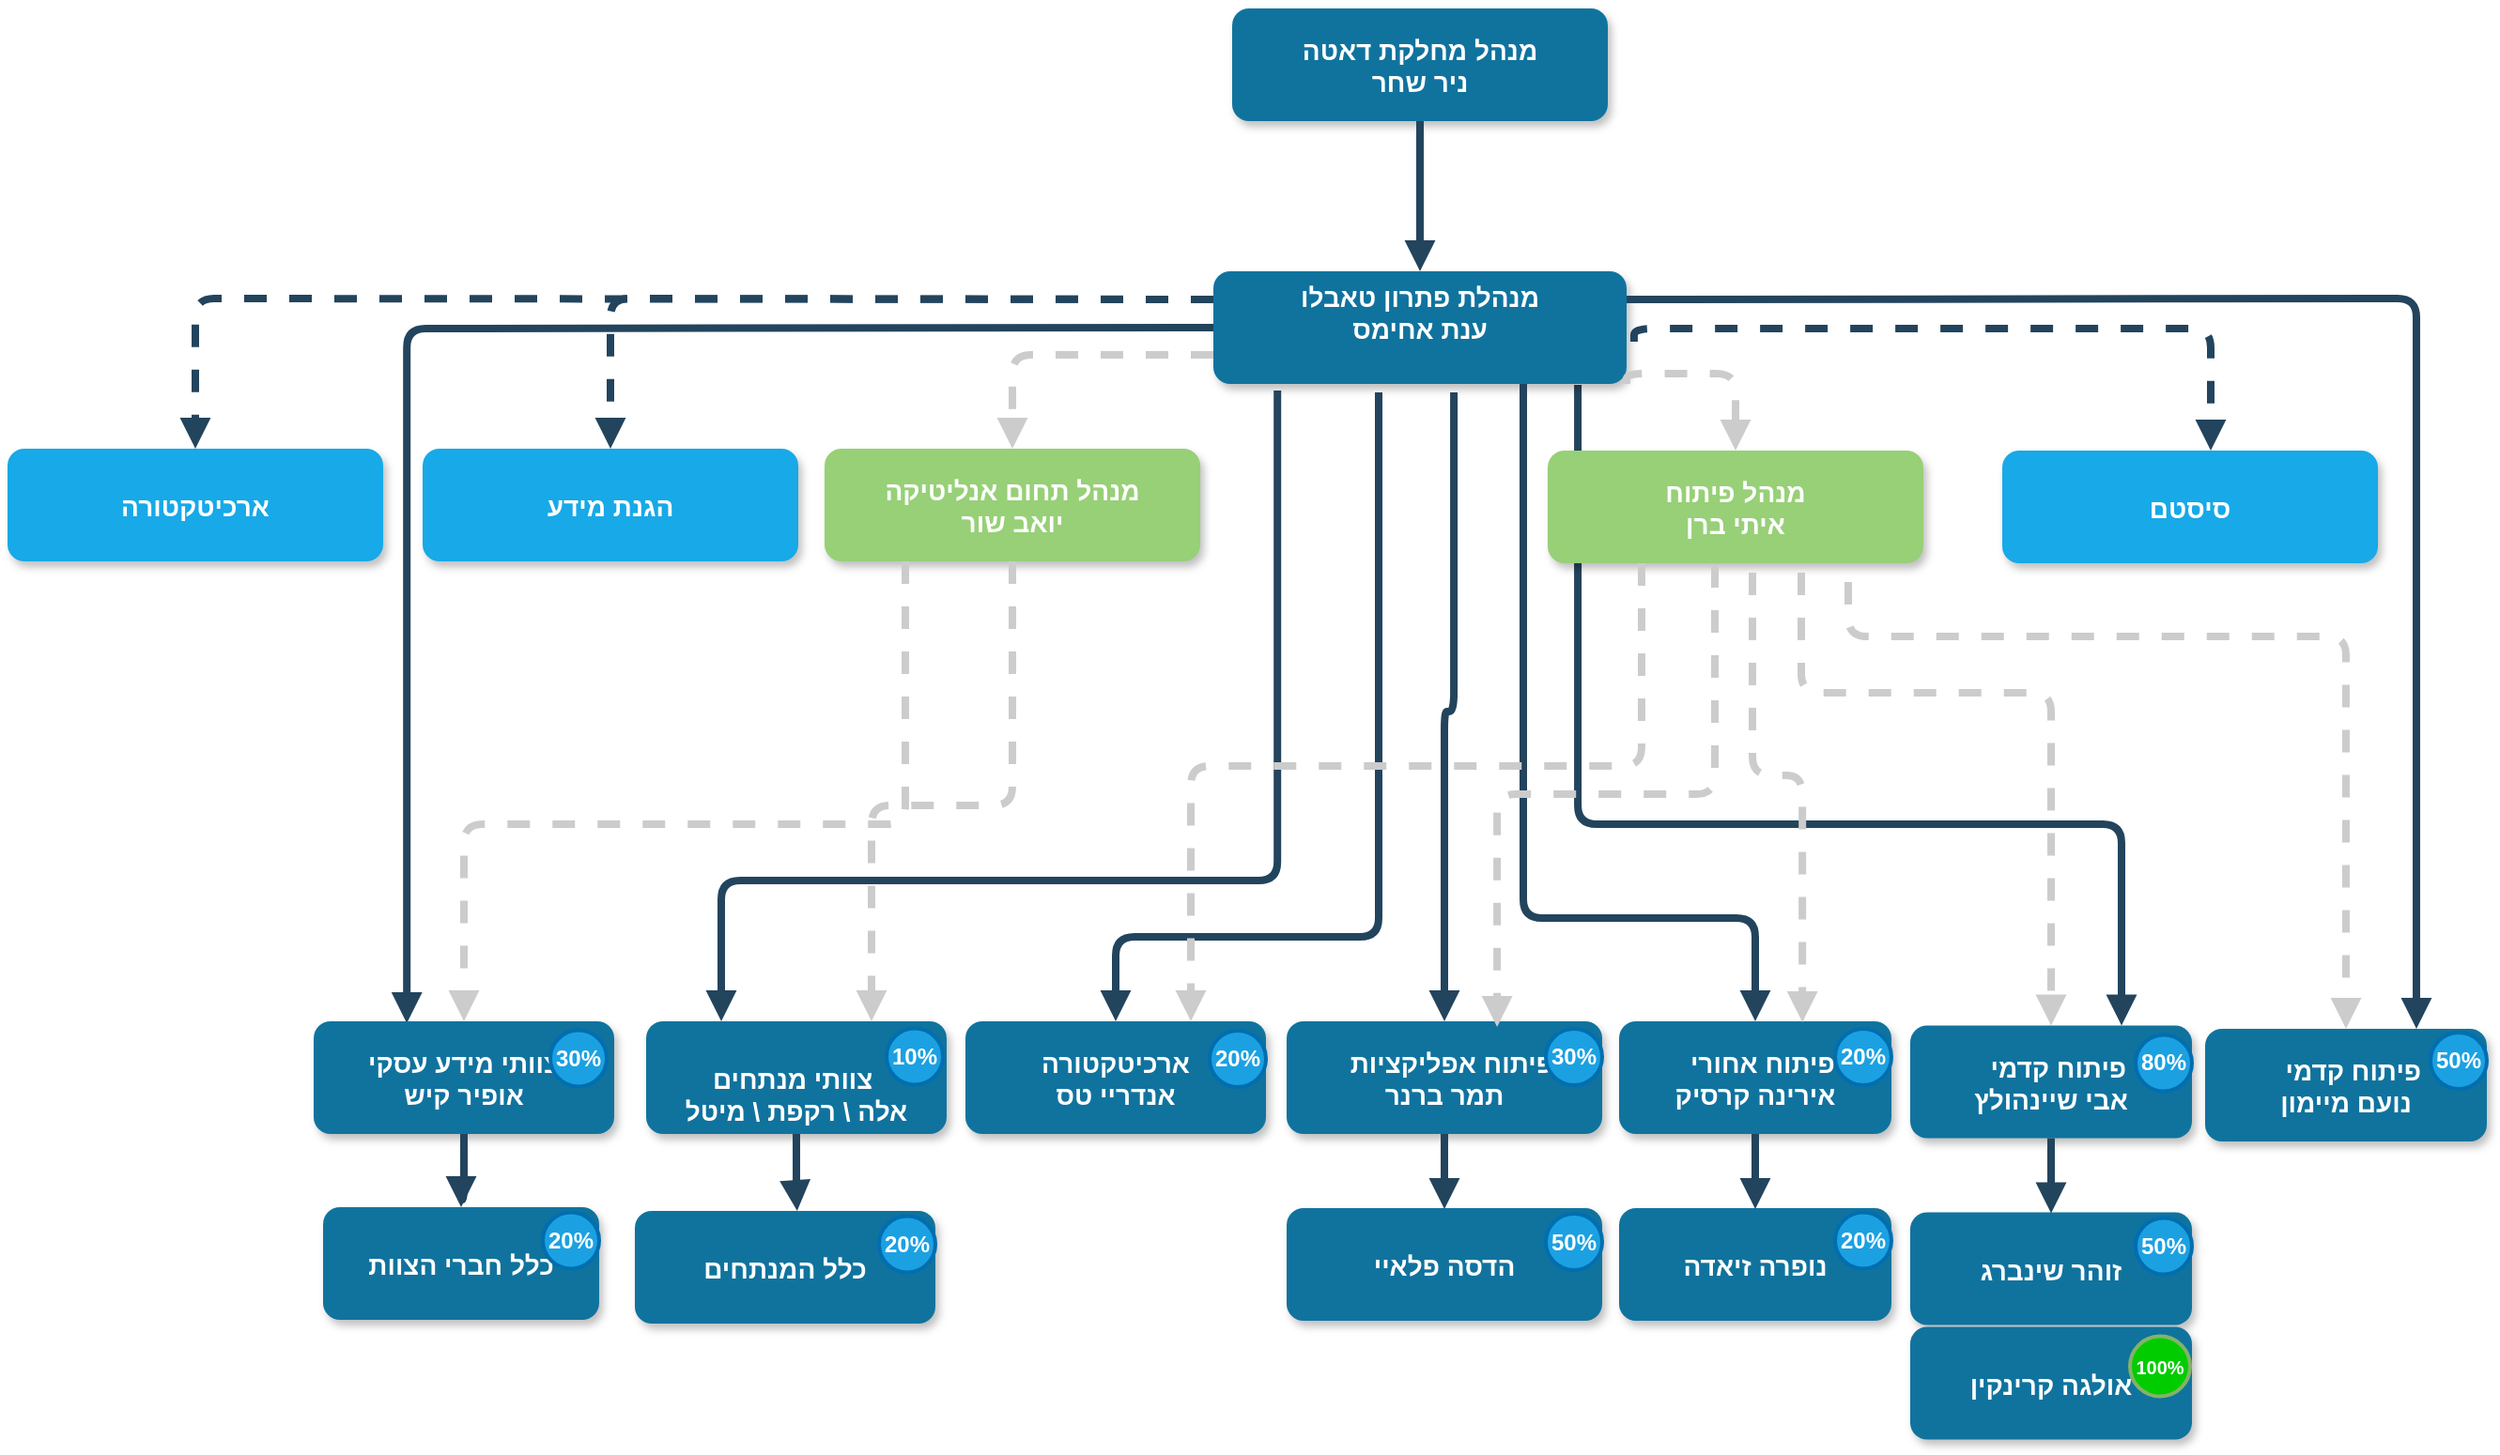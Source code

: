 <mxfile version="22.1.16" type="github">
  <diagram name="Page-1" id="97916047-d0de-89f5-080d-49f4d83e522f">
    <mxGraphModel dx="1194" dy="728" grid="1" gridSize="10" guides="1" tooltips="1" connect="1" arrows="1" fold="1" page="1" pageScale="1.5" pageWidth="1169" pageHeight="827" background="none" math="0" shadow="0">
      <root>
        <mxCell id="0" />
        <mxCell id="1" parent="0" />
        <mxCell id="14sCDKMBMeuCPlmQCyw3-85" value="" style="edgeStyle=elbowEdgeStyle;elbow=vertical;strokeWidth=4;endArrow=block;endFill=1;fontStyle=1;strokeColor=#23445D;entryX=0.75;entryY=0;entryDx=0;entryDy=0;exitX=0.882;exitY=1.008;exitDx=0;exitDy=0;exitPerimeter=0;" edge="1" parent="1" source="3" target="14sCDKMBMeuCPlmQCyw3-57">
          <mxGeometry x="342" y="285.5" width="100" height="100" as="geometry">
            <mxPoint x="837" y="416" as="sourcePoint" />
            <mxPoint x="1065" y="760" as="targetPoint" />
            <Array as="points">
              <mxPoint x="1040" y="640" />
              <mxPoint x="1190" y="660" />
              <mxPoint x="1180" y="660" />
              <mxPoint x="930" y="770" />
              <mxPoint x="982" y="685.5" />
            </Array>
          </mxGeometry>
        </mxCell>
        <mxCell id="14sCDKMBMeuCPlmQCyw3-86" value="" style="edgeStyle=elbowEdgeStyle;elbow=vertical;strokeWidth=4;endArrow=block;endFill=1;fontStyle=1;strokeColor=#23445D;exitX=0;exitY=0.5;exitDx=0;exitDy=0;entryX=0.31;entryY=0.017;entryDx=0;entryDy=0;entryPerimeter=0;" edge="1" parent="1" source="3" target="14sCDKMBMeuCPlmQCyw3-72">
          <mxGeometry x="-39" y="304" width="100" height="100" as="geometry">
            <mxPoint x="643.1" y="370" as="sourcePoint" />
            <mxPoint x="220" y="730.98" as="targetPoint" />
            <Array as="points">
              <mxPoint x="390" y="376" />
            </Array>
          </mxGeometry>
        </mxCell>
        <mxCell id="rTIktwFIz4IESTL18eKh-55" value="הגנת מידע" style="rounded=1;fillColor=#17A9E8;strokeColor=none;shadow=1;gradientColor=none;fontStyle=1;fontColor=#FFFFFF;fontSize=14;" parent="1" vertex="1">
          <mxGeometry x="241" y="440" width="200" height="60" as="geometry" />
        </mxCell>
        <mxCell id="14sCDKMBMeuCPlmQCyw3-66" value="כלל המנתחים" style="rounded=1;fillColor=#10739E;strokeColor=none;shadow=1;gradientColor=none;fontStyle=1;fontColor=#FFFFFF;fontSize=14;" vertex="1" parent="1">
          <mxGeometry x="354" y="846" width="160" height="60" as="geometry" />
        </mxCell>
        <mxCell id="2" value="מנהל מחלקת דאטה&#xa;ניר שחר" style="rounded=1;fillColor=#10739E;strokeColor=none;shadow=1;gradientColor=none;fontStyle=1;fontColor=#FFFFFF;fontSize=14;" parent="1" vertex="1">
          <mxGeometry x="672" y="205.5" width="200" height="60" as="geometry" />
        </mxCell>
        <mxCell id="3" value="מנהלת פתרון טאבלו&#xa;ענת אחימס&#xa;" style="rounded=1;fillColor=#10739E;strokeColor=none;shadow=1;gradientColor=none;fontStyle=1;fontColor=#FFFFFF;fontSize=14;" parent="1" vertex="1">
          <mxGeometry x="662" y="345.5" width="220" height="60" as="geometry" />
        </mxCell>
        <mxCell id="7" value="מנהל פיתוח&#xa;איתי ברן" style="rounded=1;fillColor=#97D077;strokeColor=none;shadow=1;gradientColor=none;fontStyle=1;fontColor=#FFFFFF;fontSize=14;" parent="1" vertex="1">
          <mxGeometry x="840" y="441" width="200" height="60" as="geometry" />
        </mxCell>
        <mxCell id="9" value="&#xa;צוותי מנתחים &#xa;אלה \ רקפת \ מיטל" style="rounded=1;fillColor=#10739E;strokeColor=none;shadow=1;gradientColor=none;fontStyle=1;fontColor=#FFFFFF;fontSize=14;" parent="1" vertex="1">
          <mxGeometry x="360" y="745" width="160" height="60" as="geometry" />
        </mxCell>
        <mxCell id="13" value="  פיתוח אחורי&#xa;אירינה קרסיק" style="rounded=1;fillColor=#10739E;strokeColor=none;shadow=1;gradientColor=none;fontStyle=1;fontColor=#FFFFFF;fontSize=14;" parent="1" vertex="1">
          <mxGeometry x="878" y="745" width="145" height="60" as="geometry" />
        </mxCell>
        <mxCell id="19" value="נופרה זיאדה" style="rounded=1;fillColor=#10739E;strokeColor=none;shadow=1;gradientColor=none;fontStyle=1;fontColor=#FFFFFF;fontSize=14;" parent="1" vertex="1">
          <mxGeometry x="878" y="844.5" width="145" height="60" as="geometry" />
        </mxCell>
        <mxCell id="23" value="ארכיטקטורה&#xa;אנדריי טס" style="rounded=1;fillColor=#10739E;strokeColor=none;shadow=1;gradientColor=none;fontStyle=1;fontColor=#FFFFFF;fontSize=14;" parent="1" vertex="1">
          <mxGeometry x="530" y="745" width="160" height="60" as="geometry" />
        </mxCell>
        <mxCell id="29" value="" style="edgeStyle=elbowEdgeStyle;elbow=vertical;strokeWidth=4;endArrow=block;endFill=1;fontStyle=1;strokeColor=#23445D;" parent="1" source="2" target="3" edge="1">
          <mxGeometry x="22" y="165.5" width="100" height="100" as="geometry">
            <mxPoint x="22" y="265.5" as="sourcePoint" />
            <mxPoint x="122" y="165.5" as="targetPoint" />
          </mxGeometry>
        </mxCell>
        <mxCell id="37" value="" style="edgeStyle=elbowEdgeStyle;elbow=vertical;strokeWidth=4;endArrow=block;endFill=1;fontStyle=1;strokeColor=#23445D;exitX=0.5;exitY=1;exitDx=0;exitDy=0;entryX=0.5;entryY=0;entryDx=0;entryDy=0;" parent="1" source="13" target="19" edge="1">
          <mxGeometry x="130" y="362" width="100" height="100" as="geometry">
            <mxPoint x="946" y="791.5" as="sourcePoint" />
            <mxPoint x="926" y="1001" as="targetPoint" />
            <Array as="points">
              <mxPoint x="918" y="845" />
              <mxPoint x="956" y="831.5" />
            </Array>
          </mxGeometry>
        </mxCell>
        <mxCell id="38" value="" style="edgeStyle=elbowEdgeStyle;elbow=vertical;strokeWidth=4;endArrow=block;endFill=1;fontStyle=1;strokeColor=#23445D;exitX=0.155;exitY=1.058;exitDx=0;exitDy=0;entryX=0.25;entryY=0;entryDx=0;entryDy=0;exitPerimeter=0;" parent="1" source="3" target="9" edge="1">
          <mxGeometry x="-39" y="304" width="100" height="100" as="geometry">
            <mxPoint x="662" y="440" as="sourcePoint" />
            <mxPoint x="484.04" y="776.02" as="targetPoint" />
            <Array as="points">
              <mxPoint x="540" y="670" />
            </Array>
          </mxGeometry>
        </mxCell>
        <mxCell id="rTIktwFIz4IESTL18eKh-56" value="ארכיטקטורה" style="rounded=1;fillColor=#17A9E8;strokeColor=none;shadow=1;gradientColor=none;fontStyle=1;fontColor=#FFFFFF;fontSize=14;" parent="1" vertex="1">
          <mxGeometry x="20" y="440" width="200" height="60" as="geometry" />
        </mxCell>
        <mxCell id="rTIktwFIz4IESTL18eKh-57" value="" style="edgeStyle=elbowEdgeStyle;elbow=vertical;strokeWidth=4;endArrow=block;endFill=1;fontStyle=1;dashed=1;strokeColor=#23445D;entryX=0.5;entryY=0;entryDx=0;entryDy=0;exitX=0;exitY=0.25;exitDx=0;exitDy=0;" parent="1" source="3" target="rTIktwFIz4IESTL18eKh-56" edge="1">
          <mxGeometry x="-710" y="219.5" width="100" height="100" as="geometry">
            <mxPoint x="770" y="410" as="sourcePoint" />
            <mxPoint x="640" y="510" as="targetPoint" />
            <Array as="points">
              <mxPoint x="460" y="360" />
            </Array>
          </mxGeometry>
        </mxCell>
        <mxCell id="rTIktwFIz4IESTL18eKh-58" value="" style="edgeStyle=elbowEdgeStyle;elbow=vertical;strokeWidth=4;endArrow=block;endFill=1;fontStyle=1;dashed=1;strokeColor=#23445D;entryX=0.5;entryY=0;entryDx=0;entryDy=0;exitX=0;exitY=0.25;exitDx=0;exitDy=0;" parent="1" source="3" target="rTIktwFIz4IESTL18eKh-55" edge="1">
          <mxGeometry x="-700" y="229.5" width="100" height="100" as="geometry">
            <mxPoint x="660" y="370" as="sourcePoint" />
            <mxPoint x="290" y="440" as="targetPoint" />
            <Array as="points">
              <mxPoint x="570" y="360" />
              <mxPoint x="590" y="380" />
            </Array>
          </mxGeometry>
        </mxCell>
        <mxCell id="rTIktwFIz4IESTL18eKh-60" value="סיסטם" style="rounded=1;fillColor=#17A9E8;strokeColor=none;shadow=1;gradientColor=none;fontStyle=1;fontColor=#FFFFFF;fontSize=14;" parent="1" vertex="1">
          <mxGeometry x="1082" y="441" width="200" height="60" as="geometry" />
        </mxCell>
        <mxCell id="rTIktwFIz4IESTL18eKh-61" value="" style="edgeStyle=elbowEdgeStyle;elbow=vertical;strokeWidth=4;endArrow=block;endFill=1;fontStyle=1;dashed=1;strokeColor=#23445D;exitX=1.018;exitY=0.625;exitDx=0;exitDy=0;entryX=0.555;entryY=0;entryDx=0;entryDy=0;entryPerimeter=0;exitPerimeter=0;" parent="1" source="3" edge="1" target="rTIktwFIz4IESTL18eKh-60">
          <mxGeometry x="32" y="171.5" width="100" height="100" as="geometry">
            <mxPoint x="882" y="371.5" as="sourcePoint" />
            <mxPoint x="1182" y="450" as="targetPoint" />
            <Array as="points">
              <mxPoint x="1150" y="376" />
            </Array>
          </mxGeometry>
        </mxCell>
        <mxCell id="rTIktwFIz4IESTL18eKh-68" value="20%" style="ellipse;whiteSpace=wrap;html=1;aspect=fixed;fontStyle=1;fillColor=#1ba1e2;fontColor=#ffffff;strokeColor=#006EAF;strokeWidth=2;" parent="1" vertex="1">
          <mxGeometry x="993" y="846.75" width="30" height="30" as="geometry" />
        </mxCell>
        <mxCell id="HRantwCqe_uufsJNFs8z-56" value="20%" style="ellipse;whiteSpace=wrap;html=1;aspect=fixed;fontStyle=1;fillColor=#1ba1e2;fontColor=#ffffff;strokeColor=#006EAF;strokeWidth=2;" parent="1" vertex="1">
          <mxGeometry x="993" y="749" width="30" height="30" as="geometry" />
        </mxCell>
        <mxCell id="HRantwCqe_uufsJNFs8z-58" value="20%" style="ellipse;whiteSpace=wrap;html=1;aspect=fixed;fontStyle=1;fillColor=#1ba1e2;fontColor=#ffffff;strokeColor=#006EAF;strokeWidth=2;" parent="1" vertex="1">
          <mxGeometry x="660" y="750" width="30" height="30" as="geometry" />
        </mxCell>
        <mxCell id="HRantwCqe_uufsJNFs8z-59" value="" style="edgeStyle=elbowEdgeStyle;elbow=vertical;strokeWidth=4;endArrow=block;endFill=1;fontStyle=1;strokeColor=#23445D;entryX=0.5;entryY=0;entryDx=0;entryDy=0;exitX=0.4;exitY=1.075;exitDx=0;exitDy=0;exitPerimeter=0;" parent="1" source="3" target="23" edge="1">
          <mxGeometry x="-231" y="335.5" width="100" height="100" as="geometry">
            <mxPoint x="700" y="620" as="sourcePoint" />
            <mxPoint x="540" y="730" as="targetPoint" />
            <Array as="points">
              <mxPoint x="650" y="700" />
              <mxPoint x="509" y="690" />
            </Array>
          </mxGeometry>
        </mxCell>
        <mxCell id="HRantwCqe_uufsJNFs8z-66" value="" style="edgeStyle=elbowEdgeStyle;elbow=vertical;strokeWidth=4;endArrow=block;endFill=1;fontStyle=1;dashed=1;strokeColor=#CCCCCC;exitX=0.545;exitY=1.083;exitDx=0;exitDy=0;entryX=0.673;entryY=0.008;entryDx=0;entryDy=0;entryPerimeter=0;exitPerimeter=0;" parent="1" source="7" target="13" edge="1">
          <mxGeometry x="32" y="395.5" width="100" height="100" as="geometry">
            <mxPoint x="882" y="595.5" as="sourcePoint" />
            <mxPoint x="1100" y="550" as="targetPoint" />
            <Array as="points">
              <mxPoint x="950" y="614" />
            </Array>
          </mxGeometry>
        </mxCell>
        <mxCell id="HRantwCqe_uufsJNFs8z-67" value="" style="edgeStyle=elbowEdgeStyle;elbow=vertical;strokeWidth=4;endArrow=block;endFill=1;fontStyle=1;dashed=1;strokeColor=#CCCCCC;exitX=1;exitY=0.5;exitDx=0;exitDy=0;startArrow=none;entryX=1;entryY=0.5;entryDx=0;entryDy=0;" parent="1" edge="1">
          <mxGeometry x="-78" y="440.5" width="100" height="100" as="geometry">
            <mxPoint x="800" y="590" as="sourcePoint" />
            <mxPoint x="800" y="590" as="targetPoint" />
            <Array as="points" />
          </mxGeometry>
        </mxCell>
        <mxCell id="HRantwCqe_uufsJNFs8z-72" value="" style="edgeStyle=elbowEdgeStyle;elbow=vertical;strokeWidth=4;endArrow=block;endFill=1;fontStyle=1;strokeColor=#23445D;entryX=0.5;entryY=0;entryDx=0;entryDy=0;exitX=0.75;exitY=1;exitDx=0;exitDy=0;" parent="1" source="3" target="13" edge="1">
          <mxGeometry x="342" y="285.5" width="100" height="100" as="geometry">
            <mxPoint x="750" y="620" as="sourcePoint" />
            <mxPoint x="1050" y="670" as="targetPoint" />
            <Array as="points">
              <mxPoint x="910" y="690" />
              <mxPoint x="1180" y="650" />
              <mxPoint x="1170" y="650" />
              <mxPoint x="920" y="760" />
              <mxPoint x="972" y="675.5" />
            </Array>
          </mxGeometry>
        </mxCell>
        <mxCell id="14sCDKMBMeuCPlmQCyw3-50" value="20%" style="ellipse;whiteSpace=wrap;html=1;aspect=fixed;fontStyle=1;fillColor=#1ba1e2;fontColor=#ffffff;strokeColor=#006EAF;strokeWidth=2;" vertex="1" parent="1">
          <mxGeometry x="484" y="848.75" width="30" height="30" as="geometry" />
        </mxCell>
        <mxCell id="14sCDKMBMeuCPlmQCyw3-53" value="מנהל תחום אנליטיקה&#xa;יואב שור" style="rounded=1;fillColor=#97D077;strokeColor=none;shadow=1;gradientColor=none;fontStyle=1;fontColor=#FFFFFF;fontSize=14;" vertex="1" parent="1">
          <mxGeometry x="455" y="440" width="200" height="60" as="geometry" />
        </mxCell>
        <mxCell id="14sCDKMBMeuCPlmQCyw3-54" value="" style="edgeStyle=elbowEdgeStyle;elbow=vertical;strokeWidth=4;endArrow=block;endFill=1;fontStyle=1;dashed=1;strokeColor=#CCCCCC;entryX=0.5;entryY=0;entryDx=0;entryDy=0;" edge="1" parent="1" source="3" target="14sCDKMBMeuCPlmQCyw3-53">
          <mxGeometry x="22" y="165.5" width="100" height="100" as="geometry">
            <mxPoint x="490" y="391" as="sourcePoint" />
            <mxPoint x="548" y="450" as="targetPoint" />
            <Array as="points">
              <mxPoint x="508" y="390" />
            </Array>
          </mxGeometry>
        </mxCell>
        <mxCell id="14sCDKMBMeuCPlmQCyw3-55" value="" style="edgeStyle=elbowEdgeStyle;elbow=vertical;strokeWidth=4;endArrow=block;endFill=1;fontStyle=1;dashed=1;strokeColor=#CCCCCC;exitX=1;exitY=1;exitDx=0;exitDy=0;entryX=0.5;entryY=0;entryDx=0;entryDy=0;" edge="1" parent="1" source="3" target="7">
          <mxGeometry x="22" y="165.5" width="100" height="100" as="geometry">
            <mxPoint x="900" y="375.5" as="sourcePoint" />
            <mxPoint x="948" y="450" as="targetPoint" />
            <Array as="points">
              <mxPoint x="920" y="400" />
            </Array>
          </mxGeometry>
        </mxCell>
        <mxCell id="14sCDKMBMeuCPlmQCyw3-56" value="" style="edgeStyle=elbowEdgeStyle;elbow=vertical;strokeWidth=4;endArrow=block;endFill=1;fontStyle=1;dashed=1;strokeColor=#CCCCCC;exitX=0.25;exitY=1;exitDx=0;exitDy=0;entryX=0.75;entryY=0;entryDx=0;entryDy=0;" edge="1" parent="1" source="7" target="23">
          <mxGeometry x="32" y="395.5" width="100" height="100" as="geometry">
            <mxPoint x="640" y="495" as="sourcePoint" />
            <mxPoint x="800" y="745" as="targetPoint" />
            <Array as="points">
              <mxPoint x="660" y="609" />
            </Array>
          </mxGeometry>
        </mxCell>
        <mxCell id="14sCDKMBMeuCPlmQCyw3-57" value="  פיתוח קדמי&#xa;אבי שיינהולץ" style="rounded=1;fillColor=#10739E;strokeColor=none;shadow=1;gradientColor=none;fontStyle=1;fontColor=#FFFFFF;fontSize=14;" vertex="1" parent="1">
          <mxGeometry x="1033" y="747.25" width="150" height="60" as="geometry" />
        </mxCell>
        <mxCell id="14sCDKMBMeuCPlmQCyw3-58" value="זוהר שינברג" style="rounded=1;fillColor=#10739E;strokeColor=none;shadow=1;gradientColor=none;fontStyle=1;fontColor=#FFFFFF;fontSize=14;" vertex="1" parent="1">
          <mxGeometry x="1033" y="846.75" width="150" height="60" as="geometry" />
        </mxCell>
        <mxCell id="14sCDKMBMeuCPlmQCyw3-59" value="" style="edgeStyle=elbowEdgeStyle;elbow=vertical;strokeWidth=4;endArrow=block;endFill=1;fontStyle=1;strokeColor=#23445D;exitX=0.5;exitY=1;exitDx=0;exitDy=0;entryX=0.5;entryY=0;entryDx=0;entryDy=0;" edge="1" parent="1" source="14sCDKMBMeuCPlmQCyw3-57" target="14sCDKMBMeuCPlmQCyw3-58">
          <mxGeometry x="130" y="362" width="100" height="100" as="geometry">
            <mxPoint x="1106" y="793.75" as="sourcePoint" />
            <mxPoint x="1086" y="1003.25" as="targetPoint" />
            <Array as="points">
              <mxPoint x="1078" y="847.25" />
              <mxPoint x="1116" y="833.75" />
            </Array>
          </mxGeometry>
        </mxCell>
        <mxCell id="14sCDKMBMeuCPlmQCyw3-60" value="50%" style="ellipse;whiteSpace=wrap;html=1;aspect=fixed;fontStyle=1;fillColor=#1ba1e2;fontColor=#ffffff;strokeColor=#006EAF;strokeWidth=2;" vertex="1" parent="1">
          <mxGeometry x="1153" y="849.75" width="30" height="30" as="geometry" />
        </mxCell>
        <mxCell id="14sCDKMBMeuCPlmQCyw3-61" value="80%" style="ellipse;whiteSpace=wrap;html=1;aspect=fixed;fontStyle=1;fillColor=#1ba1e2;fontColor=#ffffff;strokeColor=#006EAF;strokeWidth=2;" vertex="1" parent="1">
          <mxGeometry x="1153" y="752.25" width="30" height="30" as="geometry" />
        </mxCell>
        <mxCell id="14sCDKMBMeuCPlmQCyw3-62" value="אולגה קרינקין" style="rounded=1;fillColor=#10739E;strokeColor=none;shadow=1;gradientColor=none;fontStyle=1;fontColor=#FFFFFF;fontSize=14;" vertex="1" parent="1">
          <mxGeometry x="1033" y="907.75" width="150" height="60" as="geometry" />
        </mxCell>
        <mxCell id="14sCDKMBMeuCPlmQCyw3-63" value="&lt;font color=&quot;#ffffff&quot; style=&quot;font-size: 10px;&quot;&gt;100%&lt;/font&gt;" style="ellipse;whiteSpace=wrap;html=1;aspect=fixed;fontStyle=1;fillColor=#00CC00;strokeColor=#82b366;strokeWidth=2;" vertex="1" parent="1">
          <mxGeometry x="1150" y="912.75" width="32" height="32" as="geometry" />
        </mxCell>
        <mxCell id="14sCDKMBMeuCPlmQCyw3-64" value="" style="edgeStyle=elbowEdgeStyle;elbow=vertical;strokeWidth=4;endArrow=block;endFill=1;fontStyle=1;dashed=1;strokeColor=#CCCCCC;exitX=0.675;exitY=1.083;exitDx=0;exitDy=0;entryX=0.5;entryY=0;entryDx=0;entryDy=0;exitPerimeter=0;" edge="1" parent="1" source="7" target="14sCDKMBMeuCPlmQCyw3-57">
          <mxGeometry x="32" y="395.5" width="100" height="100" as="geometry">
            <mxPoint x="950" y="520" as="sourcePoint" />
            <mxPoint x="1100" y="760" as="targetPoint" />
            <Array as="points">
              <mxPoint x="1120" y="570" />
            </Array>
          </mxGeometry>
        </mxCell>
        <mxCell id="14sCDKMBMeuCPlmQCyw3-65" value="" style="edgeStyle=elbowEdgeStyle;elbow=vertical;strokeWidth=4;endArrow=block;endFill=1;fontStyle=1;dashed=1;strokeColor=#CCCCCC;entryX=0.75;entryY=0;entryDx=0;entryDy=0;exitX=0.5;exitY=1;exitDx=0;exitDy=0;" edge="1" parent="1" source="14sCDKMBMeuCPlmQCyw3-53" target="9">
          <mxGeometry x="22" y="165.5" width="100" height="100" as="geometry">
            <mxPoint x="514" y="560" as="sourcePoint" />
            <mxPoint x="400" y="620" as="targetPoint" />
            <Array as="points">
              <mxPoint x="580" y="630" />
            </Array>
          </mxGeometry>
        </mxCell>
        <mxCell id="14sCDKMBMeuCPlmQCyw3-70" value="" style="edgeStyle=elbowEdgeStyle;elbow=vertical;strokeWidth=4;endArrow=block;endFill=1;fontStyle=1;strokeColor=#23445D;entryX=0.54;entryY=0;entryDx=0;entryDy=0;exitX=0.5;exitY=1;exitDx=0;exitDy=0;entryPerimeter=0;" edge="1" parent="1" source="9" target="14sCDKMBMeuCPlmQCyw3-66">
          <mxGeometry x="-231" y="335.5" width="100" height="100" as="geometry">
            <mxPoint x="582" y="699.25" as="sourcePoint" />
            <mxPoint x="582" y="1034.25" as="targetPoint" />
            <Array as="points">
              <mxPoint x="470" y="840" />
              <mxPoint x="341" y="979.25" />
            </Array>
          </mxGeometry>
        </mxCell>
        <mxCell id="14sCDKMBMeuCPlmQCyw3-71" value="כלל חברי הצוות" style="rounded=1;fillColor=#10739E;strokeColor=none;shadow=1;gradientColor=none;fontStyle=1;fontColor=#FFFFFF;fontSize=14;" vertex="1" parent="1">
          <mxGeometry x="188" y="844" width="147" height="60" as="geometry" />
        </mxCell>
        <mxCell id="14sCDKMBMeuCPlmQCyw3-72" value="צוותי מידע עסקי&#xa;אופיר קיש" style="rounded=1;fillColor=#10739E;strokeColor=none;shadow=1;gradientColor=none;fontStyle=1;fontColor=#FFFFFF;fontSize=14;" vertex="1" parent="1">
          <mxGeometry x="183" y="745" width="160" height="60" as="geometry" />
        </mxCell>
        <mxCell id="14sCDKMBMeuCPlmQCyw3-73" value="20%" style="ellipse;whiteSpace=wrap;html=1;aspect=fixed;fontStyle=1;fillColor=#1ba1e2;fontColor=#ffffff;strokeColor=#006EAF;strokeWidth=2;" vertex="1" parent="1">
          <mxGeometry x="305" y="846.75" width="30" height="30" as="geometry" />
        </mxCell>
        <mxCell id="14sCDKMBMeuCPlmQCyw3-74" value="" style="edgeStyle=elbowEdgeStyle;elbow=vertical;strokeWidth=4;endArrow=block;endFill=1;fontStyle=1;strokeColor=#23445D;entryX=0.5;entryY=0;entryDx=0;entryDy=0;exitX=0.5;exitY=1;exitDx=0;exitDy=0;" edge="1" parent="1" source="14sCDKMBMeuCPlmQCyw3-72" target="14sCDKMBMeuCPlmQCyw3-71">
          <mxGeometry x="-231" y="335.5" width="100" height="100" as="geometry">
            <mxPoint x="405" y="699.25" as="sourcePoint" />
            <mxPoint x="405" y="1034.25" as="targetPoint" />
            <Array as="points">
              <mxPoint x="293" y="840" />
              <mxPoint x="164" y="979.25" />
            </Array>
          </mxGeometry>
        </mxCell>
        <mxCell id="14sCDKMBMeuCPlmQCyw3-75" value="30%" style="ellipse;whiteSpace=wrap;html=1;aspect=fixed;fontStyle=1;fillColor=#1ba1e2;fontColor=#ffffff;strokeColor=#006EAF;strokeWidth=2;" vertex="1" parent="1">
          <mxGeometry x="309" y="749.75" width="30" height="30" as="geometry" />
        </mxCell>
        <mxCell id="14sCDKMBMeuCPlmQCyw3-76" value="10%" style="ellipse;whiteSpace=wrap;html=1;aspect=fixed;fontStyle=1;fillColor=#1ba1e2;fontColor=#ffffff;strokeColor=#006EAF;strokeWidth=2;" vertex="1" parent="1">
          <mxGeometry x="488" y="748.75" width="30" height="30" as="geometry" />
        </mxCell>
        <mxCell id="14sCDKMBMeuCPlmQCyw3-77" value="" style="edgeStyle=elbowEdgeStyle;elbow=vertical;strokeWidth=4;endArrow=block;endFill=1;fontStyle=1;dashed=1;strokeColor=#CCCCCC;entryX=0.5;entryY=0;entryDx=0;entryDy=0;exitX=0.215;exitY=1;exitDx=0;exitDy=0;exitPerimeter=0;" edge="1" parent="1" source="14sCDKMBMeuCPlmQCyw3-53" target="14sCDKMBMeuCPlmQCyw3-72">
          <mxGeometry x="22" y="165.5" width="100" height="100" as="geometry">
            <mxPoint x="565" y="510" as="sourcePoint" />
            <mxPoint x="570" y="755" as="targetPoint" />
            <Array as="points">
              <mxPoint x="590" y="640" />
            </Array>
          </mxGeometry>
        </mxCell>
        <mxCell id="14sCDKMBMeuCPlmQCyw3-78" value="  פיתוח אפליקציות&#xa;תמר ברנר" style="rounded=1;fillColor=#10739E;strokeColor=none;shadow=1;gradientColor=none;fontStyle=1;fontColor=#FFFFFF;fontSize=14;" vertex="1" parent="1">
          <mxGeometry x="701" y="745" width="168" height="60" as="geometry" />
        </mxCell>
        <mxCell id="14sCDKMBMeuCPlmQCyw3-79" value="הדסה פלאיי" style="rounded=1;fillColor=#10739E;strokeColor=none;shadow=1;gradientColor=none;fontStyle=1;fontColor=#FFFFFF;fontSize=14;" vertex="1" parent="1">
          <mxGeometry x="701" y="844.5" width="168" height="60" as="geometry" />
        </mxCell>
        <mxCell id="14sCDKMBMeuCPlmQCyw3-80" value="" style="edgeStyle=elbowEdgeStyle;elbow=vertical;strokeWidth=4;endArrow=block;endFill=1;fontStyle=1;strokeColor=#23445D;exitX=0.5;exitY=1;exitDx=0;exitDy=0;entryX=0.5;entryY=0;entryDx=0;entryDy=0;" edge="1" parent="1" source="14sCDKMBMeuCPlmQCyw3-78" target="14sCDKMBMeuCPlmQCyw3-79">
          <mxGeometry x="130" y="362" width="100" height="100" as="geometry">
            <mxPoint x="792" y="791.5" as="sourcePoint" />
            <mxPoint x="772" y="1001" as="targetPoint" />
            <Array as="points">
              <mxPoint x="764" y="845" />
              <mxPoint x="802" y="831.5" />
            </Array>
          </mxGeometry>
        </mxCell>
        <mxCell id="14sCDKMBMeuCPlmQCyw3-81" value="50%" style="ellipse;whiteSpace=wrap;html=1;aspect=fixed;fontStyle=1;fillColor=#1ba1e2;fontColor=#ffffff;strokeColor=#006EAF;strokeWidth=2;" vertex="1" parent="1">
          <mxGeometry x="839" y="847.5" width="30" height="30" as="geometry" />
        </mxCell>
        <mxCell id="14sCDKMBMeuCPlmQCyw3-82" value="30%" style="ellipse;whiteSpace=wrap;html=1;aspect=fixed;fontStyle=1;fillColor=#1ba1e2;fontColor=#ffffff;strokeColor=#006EAF;strokeWidth=2;" vertex="1" parent="1">
          <mxGeometry x="839" y="749" width="30" height="30" as="geometry" />
        </mxCell>
        <mxCell id="14sCDKMBMeuCPlmQCyw3-87" value="" style="edgeStyle=elbowEdgeStyle;elbow=vertical;strokeWidth=4;endArrow=block;endFill=1;fontStyle=1;strokeColor=#23445D;entryX=0.5;entryY=0;entryDx=0;entryDy=0;exitX=0.582;exitY=1.075;exitDx=0;exitDy=0;exitPerimeter=0;" edge="1" parent="1" source="3" target="14sCDKMBMeuCPlmQCyw3-78">
          <mxGeometry x="342" y="285.5" width="100" height="100" as="geometry">
            <mxPoint x="837" y="416" as="sourcePoint" />
            <mxPoint x="1093" y="760" as="targetPoint" />
            <Array as="points">
              <mxPoint x="820" y="580" />
              <mxPoint x="1190" y="660" />
              <mxPoint x="1180" y="660" />
              <mxPoint x="930" y="770" />
              <mxPoint x="982" y="685.5" />
            </Array>
          </mxGeometry>
        </mxCell>
        <mxCell id="14sCDKMBMeuCPlmQCyw3-89" value="  פיתוח קדמי&#xa;נועם מיימון" style="rounded=1;fillColor=#10739E;strokeColor=none;shadow=1;gradientColor=none;fontStyle=1;fontColor=#FFFFFF;fontSize=14;" vertex="1" parent="1">
          <mxGeometry x="1190" y="749" width="150" height="60" as="geometry" />
        </mxCell>
        <mxCell id="14sCDKMBMeuCPlmQCyw3-90" value="" style="edgeStyle=elbowEdgeStyle;elbow=vertical;strokeWidth=4;endArrow=block;endFill=1;fontStyle=1;strokeColor=#23445D;entryX=0.75;entryY=0;entryDx=0;entryDy=0;exitX=1;exitY=0.25;exitDx=0;exitDy=0;" edge="1" parent="1" source="3" target="14sCDKMBMeuCPlmQCyw3-89">
          <mxGeometry x="342" y="285.5" width="100" height="100" as="geometry">
            <mxPoint x="1245" y="360" as="sourcePoint" />
            <mxPoint x="1280" y="747.25" as="targetPoint" />
            <Array as="points">
              <mxPoint x="1090" y="360" />
              <mxPoint x="1324" y="660.25" />
              <mxPoint x="1314" y="660.25" />
              <mxPoint x="1064" y="770.25" />
              <mxPoint x="1116" y="685.75" />
            </Array>
          </mxGeometry>
        </mxCell>
        <mxCell id="14sCDKMBMeuCPlmQCyw3-91" value="50%" style="ellipse;whiteSpace=wrap;html=1;aspect=fixed;fontStyle=1;fillColor=#1ba1e2;fontColor=#ffffff;strokeColor=#006EAF;strokeWidth=2;" vertex="1" parent="1">
          <mxGeometry x="1310" y="751" width="30" height="30" as="geometry" />
        </mxCell>
        <mxCell id="14sCDKMBMeuCPlmQCyw3-92" value="" style="edgeStyle=elbowEdgeStyle;elbow=vertical;strokeWidth=4;endArrow=block;endFill=1;fontStyle=1;dashed=1;strokeColor=#CCCCCC;exitX=0.75;exitY=1;exitDx=0;exitDy=0;entryX=0.5;entryY=0;entryDx=0;entryDy=0;" edge="1" parent="1" target="14sCDKMBMeuCPlmQCyw3-89">
          <mxGeometry x="32" y="395.5" width="100" height="100" as="geometry">
            <mxPoint x="1000" y="511" as="sourcePoint" />
            <mxPoint x="1118" y="757" as="targetPoint" />
            <Array as="points">
              <mxPoint x="1150" y="540" />
            </Array>
          </mxGeometry>
        </mxCell>
        <mxCell id="14sCDKMBMeuCPlmQCyw3-93" value="" style="edgeStyle=elbowEdgeStyle;elbow=vertical;strokeWidth=4;endArrow=block;endFill=1;fontStyle=1;dashed=1;strokeColor=#CCCCCC;exitX=0.445;exitY=1.017;exitDx=0;exitDy=0;entryX=0.667;entryY=0.05;entryDx=0;entryDy=0;entryPerimeter=0;exitPerimeter=0;" edge="1" parent="1" source="7" target="14sCDKMBMeuCPlmQCyw3-78">
          <mxGeometry x="32" y="395.5" width="100" height="100" as="geometry">
            <mxPoint x="978" y="512" as="sourcePoint" />
            <mxPoint x="986" y="755" as="targetPoint" />
            <Array as="points">
              <mxPoint x="960" y="624" />
            </Array>
          </mxGeometry>
        </mxCell>
      </root>
    </mxGraphModel>
  </diagram>
</mxfile>
